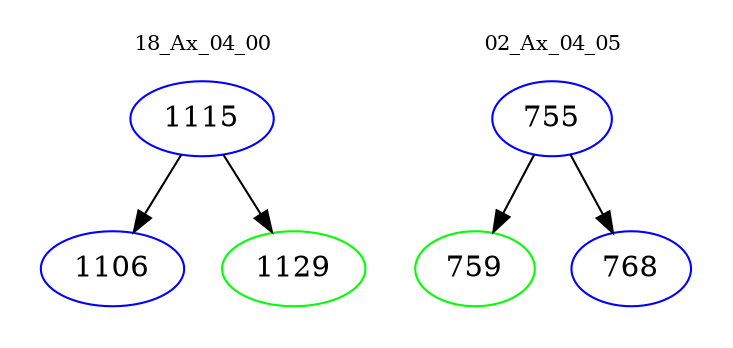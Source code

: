 digraph{
subgraph cluster_0 {
color = white
label = "18_Ax_04_00";
fontsize=10;
T0_1115 [label="1115", color="blue"]
T0_1115 -> T0_1106 [color="black"]
T0_1106 [label="1106", color="blue"]
T0_1115 -> T0_1129 [color="black"]
T0_1129 [label="1129", color="green"]
}
subgraph cluster_1 {
color = white
label = "02_Ax_04_05";
fontsize=10;
T1_755 [label="755", color="blue"]
T1_755 -> T1_759 [color="black"]
T1_759 [label="759", color="green"]
T1_755 -> T1_768 [color="black"]
T1_768 [label="768", color="blue"]
}
}

